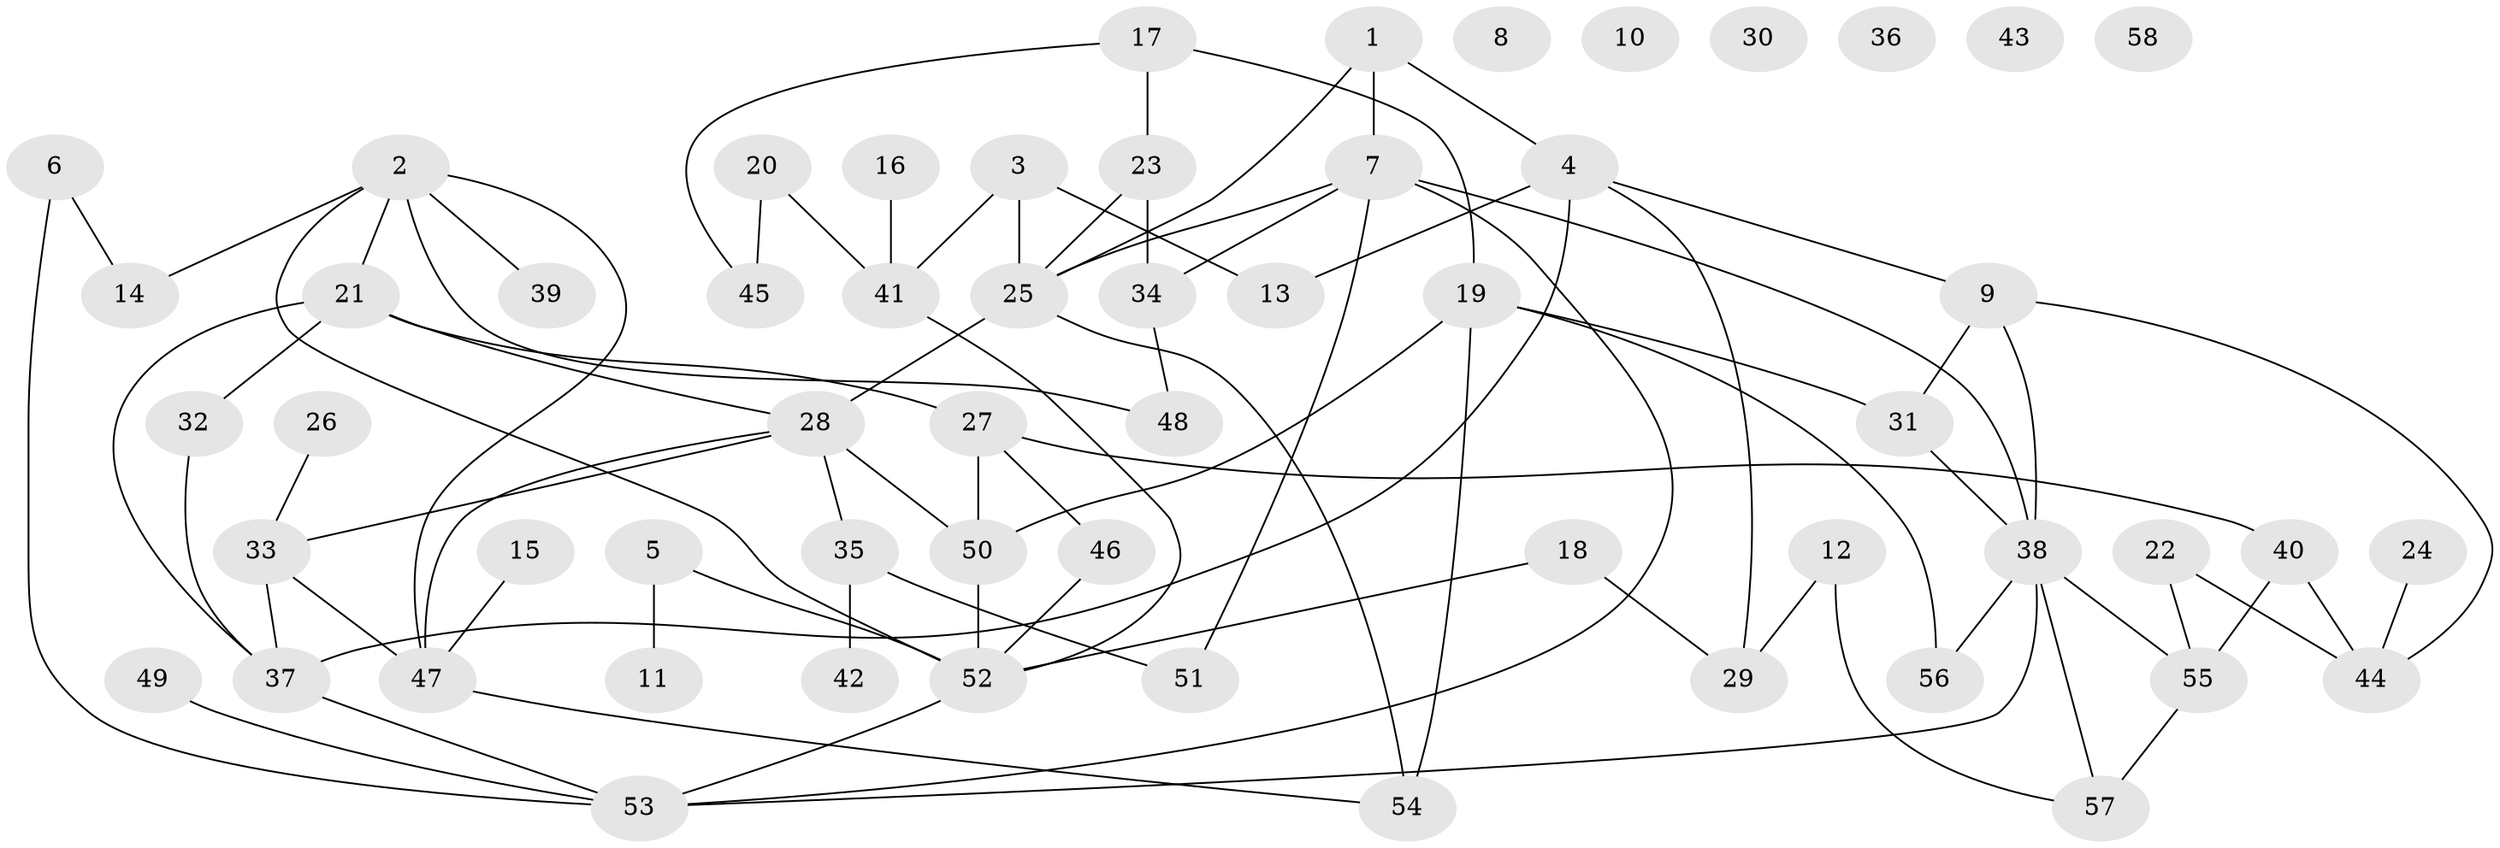 // Generated by graph-tools (version 1.1) at 2025/40/03/09/25 04:40:09]
// undirected, 58 vertices, 83 edges
graph export_dot {
graph [start="1"]
  node [color=gray90,style=filled];
  1;
  2;
  3;
  4;
  5;
  6;
  7;
  8;
  9;
  10;
  11;
  12;
  13;
  14;
  15;
  16;
  17;
  18;
  19;
  20;
  21;
  22;
  23;
  24;
  25;
  26;
  27;
  28;
  29;
  30;
  31;
  32;
  33;
  34;
  35;
  36;
  37;
  38;
  39;
  40;
  41;
  42;
  43;
  44;
  45;
  46;
  47;
  48;
  49;
  50;
  51;
  52;
  53;
  54;
  55;
  56;
  57;
  58;
  1 -- 4;
  1 -- 7;
  1 -- 25;
  2 -- 14;
  2 -- 21;
  2 -- 39;
  2 -- 47;
  2 -- 48;
  2 -- 52;
  3 -- 13;
  3 -- 25;
  3 -- 41;
  4 -- 9;
  4 -- 13;
  4 -- 29;
  4 -- 37;
  5 -- 11;
  5 -- 52;
  6 -- 14;
  6 -- 53;
  7 -- 25;
  7 -- 34;
  7 -- 38;
  7 -- 51;
  7 -- 53;
  9 -- 31;
  9 -- 38;
  9 -- 44;
  12 -- 29;
  12 -- 57;
  15 -- 47;
  16 -- 41;
  17 -- 19;
  17 -- 23;
  17 -- 45;
  18 -- 29;
  18 -- 52;
  19 -- 31;
  19 -- 50;
  19 -- 54;
  19 -- 56;
  20 -- 41;
  20 -- 45;
  21 -- 27;
  21 -- 28;
  21 -- 32;
  21 -- 37;
  22 -- 44;
  22 -- 55;
  23 -- 25;
  23 -- 34;
  24 -- 44;
  25 -- 28;
  25 -- 54;
  26 -- 33;
  27 -- 40;
  27 -- 46;
  27 -- 50;
  28 -- 33;
  28 -- 35;
  28 -- 47;
  28 -- 50;
  31 -- 38;
  32 -- 37;
  33 -- 37;
  33 -- 47;
  34 -- 48;
  35 -- 42;
  35 -- 51;
  37 -- 53;
  38 -- 53;
  38 -- 55;
  38 -- 56;
  38 -- 57;
  40 -- 44;
  40 -- 55;
  41 -- 52;
  46 -- 52;
  47 -- 54;
  49 -- 53;
  50 -- 52;
  52 -- 53;
  55 -- 57;
}
